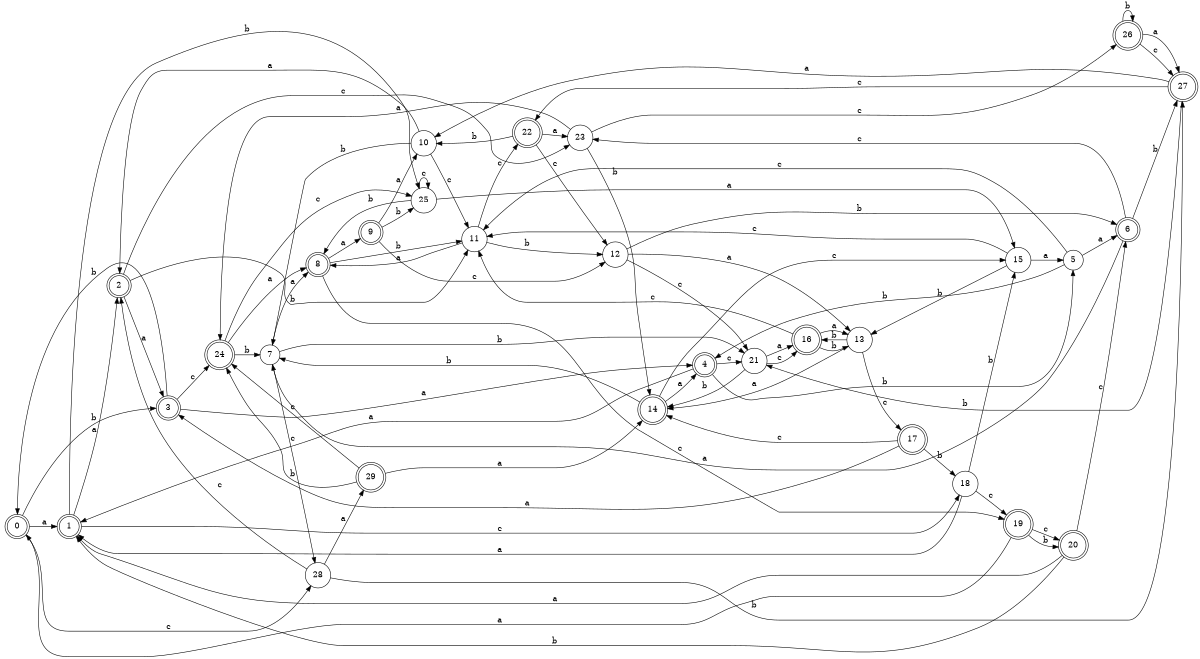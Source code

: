 digraph n24_4 {
__start0 [label="" shape="none"];

rankdir=LR;
size="8,5";

s0 [style="rounded,filled", color="black", fillcolor="white" shape="doublecircle", label="0"];
s1 [style="rounded,filled", color="black", fillcolor="white" shape="doublecircle", label="1"];
s2 [style="rounded,filled", color="black", fillcolor="white" shape="doublecircle", label="2"];
s3 [style="rounded,filled", color="black", fillcolor="white" shape="doublecircle", label="3"];
s4 [style="rounded,filled", color="black", fillcolor="white" shape="doublecircle", label="4"];
s5 [style="filled", color="black", fillcolor="white" shape="circle", label="5"];
s6 [style="rounded,filled", color="black", fillcolor="white" shape="doublecircle", label="6"];
s7 [style="filled", color="black", fillcolor="white" shape="circle", label="7"];
s8 [style="rounded,filled", color="black", fillcolor="white" shape="doublecircle", label="8"];
s9 [style="rounded,filled", color="black", fillcolor="white" shape="doublecircle", label="9"];
s10 [style="filled", color="black", fillcolor="white" shape="circle", label="10"];
s11 [style="filled", color="black", fillcolor="white" shape="circle", label="11"];
s12 [style="filled", color="black", fillcolor="white" shape="circle", label="12"];
s13 [style="filled", color="black", fillcolor="white" shape="circle", label="13"];
s14 [style="rounded,filled", color="black", fillcolor="white" shape="doublecircle", label="14"];
s15 [style="filled", color="black", fillcolor="white" shape="circle", label="15"];
s16 [style="rounded,filled", color="black", fillcolor="white" shape="doublecircle", label="16"];
s17 [style="rounded,filled", color="black", fillcolor="white" shape="doublecircle", label="17"];
s18 [style="filled", color="black", fillcolor="white" shape="circle", label="18"];
s19 [style="rounded,filled", color="black", fillcolor="white" shape="doublecircle", label="19"];
s20 [style="rounded,filled", color="black", fillcolor="white" shape="doublecircle", label="20"];
s21 [style="filled", color="black", fillcolor="white" shape="circle", label="21"];
s22 [style="rounded,filled", color="black", fillcolor="white" shape="doublecircle", label="22"];
s23 [style="filled", color="black", fillcolor="white" shape="circle", label="23"];
s24 [style="rounded,filled", color="black", fillcolor="white" shape="doublecircle", label="24"];
s25 [style="filled", color="black", fillcolor="white" shape="circle", label="25"];
s26 [style="rounded,filled", color="black", fillcolor="white" shape="doublecircle", label="26"];
s27 [style="rounded,filled", color="black", fillcolor="white" shape="doublecircle", label="27"];
s28 [style="filled", color="black", fillcolor="white" shape="circle", label="28"];
s29 [style="rounded,filled", color="black", fillcolor="white" shape="doublecircle", label="29"];
s0 -> s1 [label="a"];
s0 -> s3 [label="b"];
s0 -> s28 [label="c"];
s1 -> s2 [label="a"];
s1 -> s25 [label="b"];
s1 -> s18 [label="c"];
s2 -> s3 [label="a"];
s2 -> s11 [label="b"];
s2 -> s23 [label="c"];
s3 -> s4 [label="a"];
s3 -> s0 [label="b"];
s3 -> s24 [label="c"];
s4 -> s1 [label="a"];
s4 -> s5 [label="b"];
s4 -> s21 [label="c"];
s5 -> s6 [label="a"];
s5 -> s4 [label="b"];
s5 -> s11 [label="c"];
s6 -> s7 [label="a"];
s6 -> s27 [label="b"];
s6 -> s23 [label="c"];
s7 -> s8 [label="a"];
s7 -> s21 [label="b"];
s7 -> s28 [label="c"];
s8 -> s9 [label="a"];
s8 -> s11 [label="b"];
s8 -> s19 [label="c"];
s9 -> s10 [label="a"];
s9 -> s25 [label="b"];
s9 -> s12 [label="c"];
s10 -> s2 [label="a"];
s10 -> s7 [label="b"];
s10 -> s11 [label="c"];
s11 -> s8 [label="a"];
s11 -> s12 [label="b"];
s11 -> s22 [label="c"];
s12 -> s13 [label="a"];
s12 -> s6 [label="b"];
s12 -> s21 [label="c"];
s13 -> s14 [label="a"];
s13 -> s16 [label="b"];
s13 -> s17 [label="c"];
s14 -> s4 [label="a"];
s14 -> s7 [label="b"];
s14 -> s15 [label="c"];
s15 -> s5 [label="a"];
s15 -> s13 [label="b"];
s15 -> s11 [label="c"];
s16 -> s13 [label="a"];
s16 -> s13 [label="b"];
s16 -> s11 [label="c"];
s17 -> s3 [label="a"];
s17 -> s18 [label="b"];
s17 -> s14 [label="c"];
s18 -> s1 [label="a"];
s18 -> s15 [label="b"];
s18 -> s19 [label="c"];
s19 -> s0 [label="a"];
s19 -> s20 [label="b"];
s19 -> s20 [label="c"];
s20 -> s1 [label="a"];
s20 -> s1 [label="b"];
s20 -> s6 [label="c"];
s21 -> s16 [label="a"];
s21 -> s14 [label="b"];
s21 -> s16 [label="c"];
s22 -> s23 [label="a"];
s22 -> s10 [label="b"];
s22 -> s12 [label="c"];
s23 -> s24 [label="a"];
s23 -> s14 [label="b"];
s23 -> s26 [label="c"];
s24 -> s8 [label="a"];
s24 -> s7 [label="b"];
s24 -> s25 [label="c"];
s25 -> s15 [label="a"];
s25 -> s8 [label="b"];
s25 -> s25 [label="c"];
s26 -> s27 [label="a"];
s26 -> s26 [label="b"];
s26 -> s27 [label="c"];
s27 -> s10 [label="a"];
s27 -> s21 [label="b"];
s27 -> s22 [label="c"];
s28 -> s29 [label="a"];
s28 -> s27 [label="b"];
s28 -> s2 [label="c"];
s29 -> s14 [label="a"];
s29 -> s24 [label="b"];
s29 -> s24 [label="c"];

}